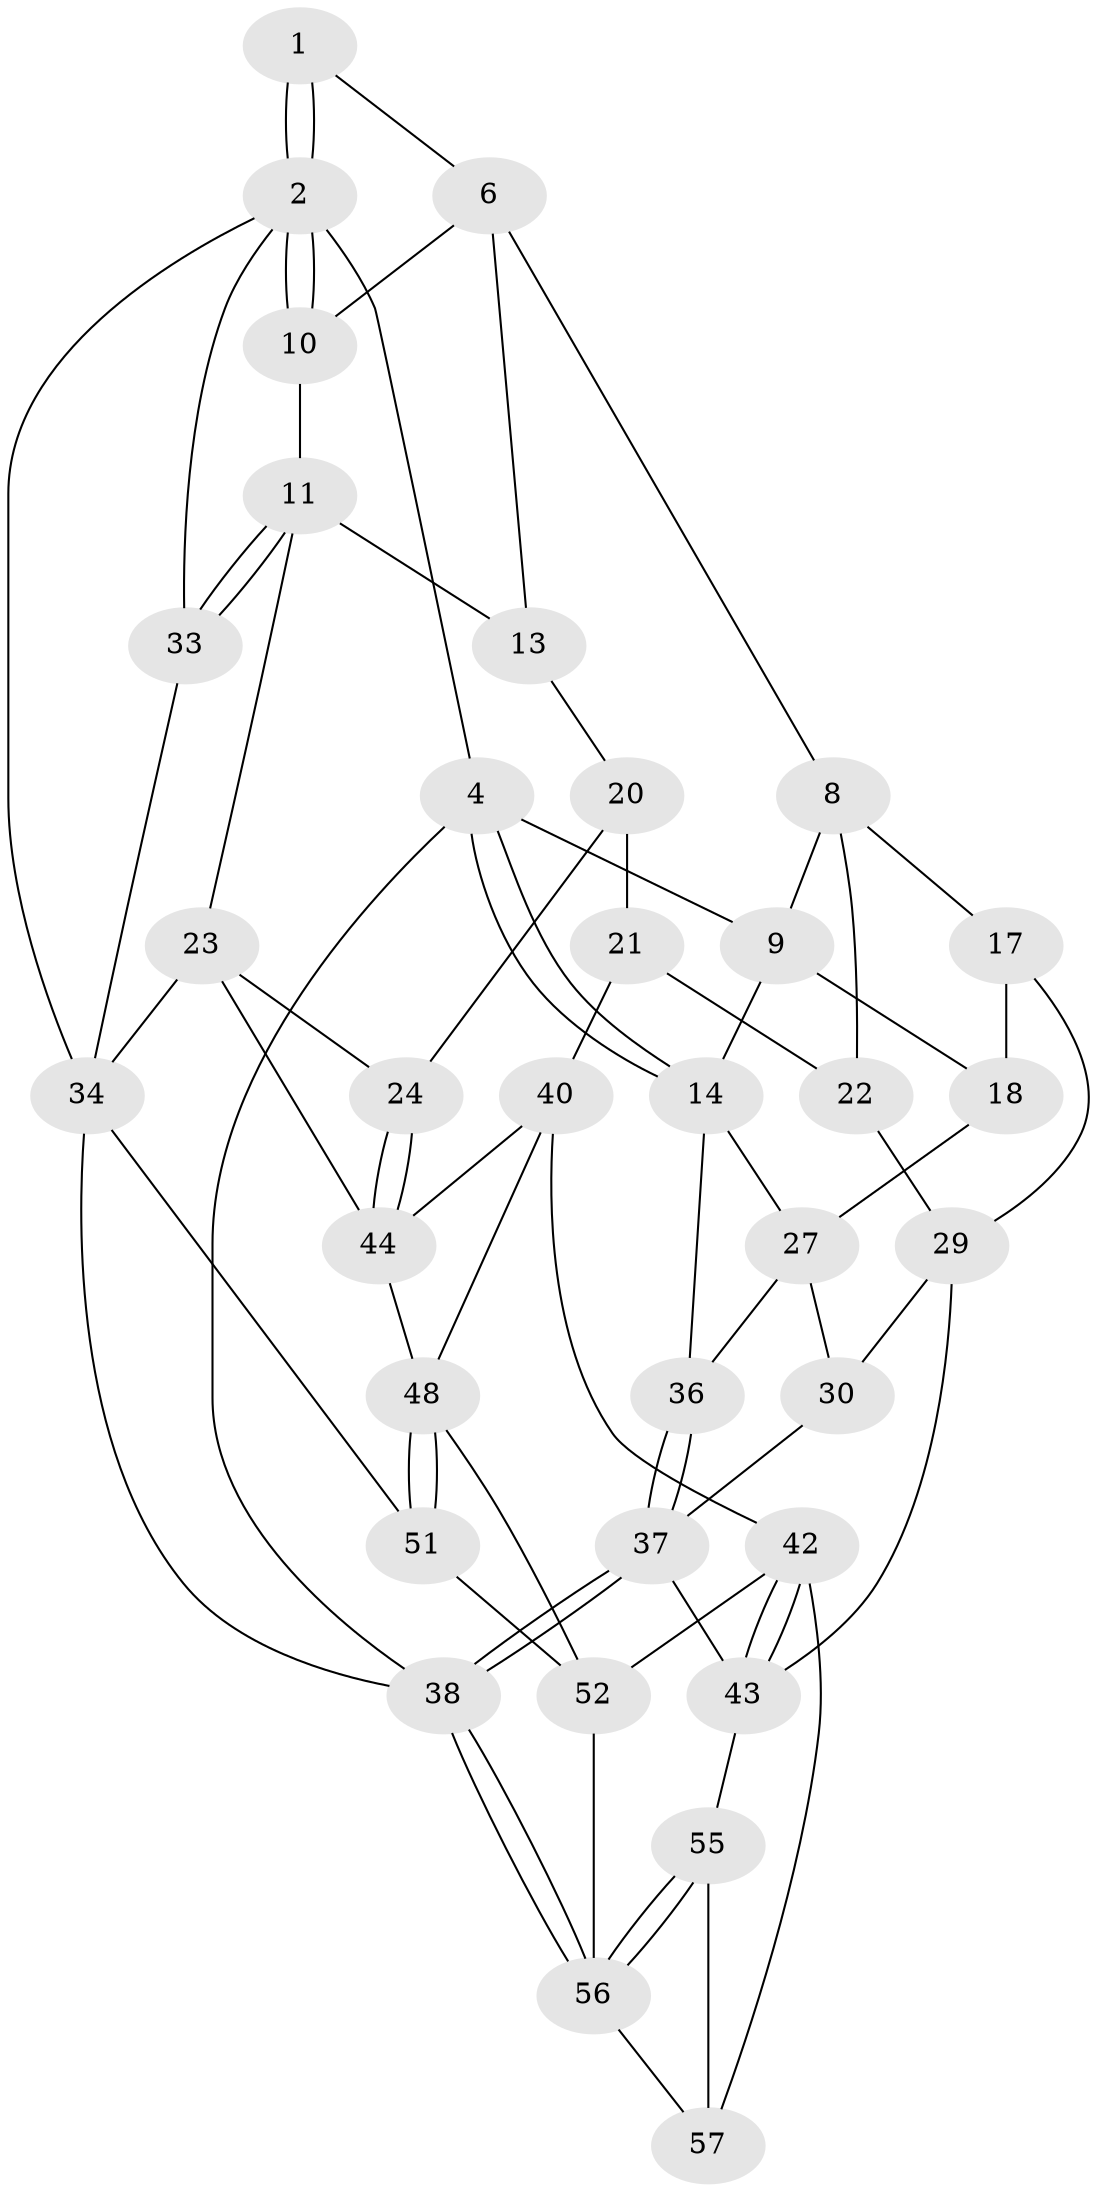 // Generated by graph-tools (version 1.1) at 2025/52/02/27/25 19:52:43]
// undirected, 35 vertices, 74 edges
graph export_dot {
graph [start="1"]
  node [color=gray90,style=filled];
  1 [pos="+0.7028133327265355+0"];
  2 [pos="+1+0",super="+3"];
  4 [pos="+0+0",super="+5"];
  6 [pos="+0.7749405672613904+0.06976251021383954",super="+7"];
  8 [pos="+0.5167384975224678+0.2604409453554399",super="+16"];
  9 [pos="+0.4113975380077299+0.15997006396417895",super="+15"];
  10 [pos="+0.9209703698662409+0.12375071804406078"];
  11 [pos="+1+0.2732916863557676",super="+12"];
  13 [pos="+0.7467026741788139+0.25715219263424227"];
  14 [pos="+0+0",super="+26"];
  17 [pos="+0.46744124546093746+0.3885388776462107",super="+28"];
  18 [pos="+0.2539722872518802+0.3209747257695618",super="+19"];
  20 [pos="+0.7406573627411978+0.26751334826249434",super="+25"];
  21 [pos="+0.5944730547249117+0.46764439903265526",super="+39"];
  22 [pos="+0.5505773136735762+0.45049035943106785"];
  23 [pos="+0.8643520685576155+0.4283128592213643",super="+35"];
  24 [pos="+0.701409181135746+0.531302120120407"];
  27 [pos="+0.13488108071742863+0.3756296703647616",super="+31"];
  29 [pos="+0.32932716182977734+0.5483413711945307",super="+32"];
  30 [pos="+0.09848716484219566+0.5726145469482784"];
  33 [pos="+1+0.27469768663387234"];
  34 [pos="+1+0.7659489187785244",super="+50"];
  36 [pos="+0+0.5044435944927137"];
  37 [pos="+0+0.9771362278663064",super="+46"];
  38 [pos="+0+1"];
  40 [pos="+0.6166505870823912+0.691259421323666",super="+41"];
  42 [pos="+0.42400068641823346+0.7635616394851433",super="+53"];
  43 [pos="+0.40693511542210814+0.7519009566966409",super="+47"];
  44 [pos="+0.8854151715754194+0.6833451066043951",super="+45"];
  48 [pos="+0.7713468751892734+0.8295330025865988",super="+49"];
  51 [pos="+1+1"];
  52 [pos="+0.6697355381380999+0.9029357576099049",super="+54"];
  55 [pos="+0.20806149677533156+0.8995030766501125"];
  56 [pos="+0+1",super="+58"];
  57 [pos="+0.46344839994923187+1"];
  1 -- 2;
  1 -- 2;
  1 -- 6;
  2 -- 10;
  2 -- 10;
  2 -- 33;
  2 -- 34;
  2 -- 4;
  4 -- 14;
  4 -- 14;
  4 -- 38;
  4 -- 9;
  6 -- 10;
  6 -- 8;
  6 -- 13;
  8 -- 9;
  8 -- 17;
  8 -- 22;
  9 -- 14;
  9 -- 18;
  10 -- 11;
  11 -- 33;
  11 -- 33;
  11 -- 13;
  11 -- 23;
  13 -- 20;
  14 -- 27;
  14 -- 36;
  17 -- 18 [weight=2];
  17 -- 29;
  18 -- 27;
  20 -- 21 [weight=2];
  20 -- 24;
  21 -- 22;
  21 -- 40;
  22 -- 29;
  23 -- 24;
  23 -- 34;
  23 -- 44;
  24 -- 44;
  24 -- 44;
  27 -- 36;
  27 -- 30;
  29 -- 30;
  29 -- 43;
  30 -- 37;
  33 -- 34;
  34 -- 51;
  34 -- 38;
  36 -- 37;
  36 -- 37;
  37 -- 38;
  37 -- 38;
  37 -- 43;
  38 -- 56;
  38 -- 56;
  40 -- 44;
  40 -- 48;
  40 -- 42;
  42 -- 43;
  42 -- 43;
  42 -- 57;
  42 -- 52;
  43 -- 55;
  44 -- 48;
  48 -- 51;
  48 -- 51;
  48 -- 52;
  51 -- 52;
  52 -- 56;
  55 -- 56;
  55 -- 56;
  55 -- 57;
  56 -- 57;
}

